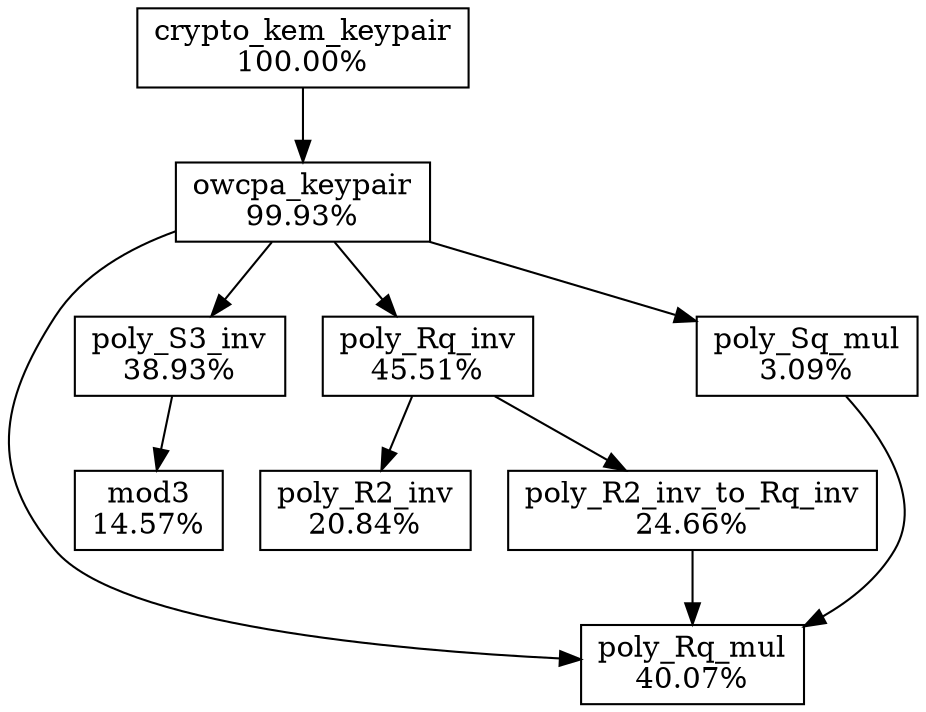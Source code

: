 digraph G {
  {
    node [shape=box]
    crypto_kem_keypair[label="crypto_kem_keypair\n100.00%"]
    owcpa_keypair[label="owcpa_keypair\n99.93%"]
    poly_Rq_mul[label="poly_Rq_mul\n40.07%"]
    poly_S3_inv[label="poly_S3_inv\n38.93%"]
    poly_Rq_inv[label="poly_Rq_inv\n45.51%"]
    poly_R2_inv[label="poly_R2_inv\n20.84%"]
    mod3[label="mod3\n14.57%"]
    poly_R2_inv_to_Rq_inv[label="poly_R2_inv_to_Rq_inv\n24.66%"]
    poly_Sq_mul[label="poly_Sq_mul\n3.09%"]
  }
  crypto_kem_keypair -> owcpa_keypair
  owcpa_keypair -> poly_Rq_mul
  owcpa_keypair -> poly_S3_inv
  owcpa_keypair -> poly_Rq_inv
  owcpa_keypair -> poly_Sq_mul
  poly_S3_inv -> mod3
  poly_Rq_inv -> poly_R2_inv
  poly_Sq_mul -> poly_Rq_mul
  poly_Rq_inv -> poly_R2_inv_to_Rq_inv
  poly_R2_inv_to_Rq_inv -> poly_Rq_mul
}
